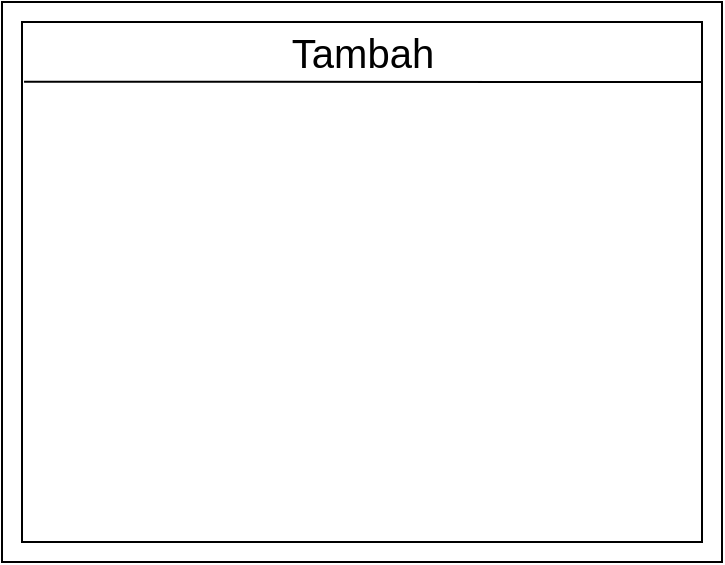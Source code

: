 <mxfile version="15.8.9" type="github">
  <diagram id="vUYlsW6aZPHzwdUkaKv-" name="Page-1">
    <mxGraphModel dx="1422" dy="705" grid="1" gridSize="10" guides="1" tooltips="1" connect="1" arrows="1" fold="1" page="1" pageScale="1" pageWidth="850" pageHeight="1100" math="0" shadow="0">
      <root>
        <mxCell id="0" />
        <mxCell id="1" parent="0" />
        <mxCell id="eecyqPWHS8TlKxeawjnO-1" value="" style="rounded=0;whiteSpace=wrap;html=1;" vertex="1" parent="1">
          <mxGeometry x="240" y="80" width="360" height="280" as="geometry" />
        </mxCell>
        <mxCell id="eecyqPWHS8TlKxeawjnO-3" value="" style="rounded=0;whiteSpace=wrap;html=1;" vertex="1" parent="1">
          <mxGeometry x="250" y="90" width="340" height="260" as="geometry" />
        </mxCell>
        <mxCell id="eecyqPWHS8TlKxeawjnO-4" value="" style="endArrow=none;html=1;rounded=0;entryX=0.003;entryY=0.115;entryDx=0;entryDy=0;entryPerimeter=0;" edge="1" parent="1" target="eecyqPWHS8TlKxeawjnO-3">
          <mxGeometry width="50" height="50" relative="1" as="geometry">
            <mxPoint x="590" y="120" as="sourcePoint" />
            <mxPoint x="450" y="340" as="targetPoint" />
          </mxGeometry>
        </mxCell>
        <mxCell id="eecyqPWHS8TlKxeawjnO-5" value="Tambah" style="text;html=1;align=center;verticalAlign=middle;resizable=0;points=[];autosize=1;strokeColor=none;fillColor=none;fontSize=20;" vertex="1" parent="1">
          <mxGeometry x="375" y="90" width="90" height="30" as="geometry" />
        </mxCell>
      </root>
    </mxGraphModel>
  </diagram>
</mxfile>
